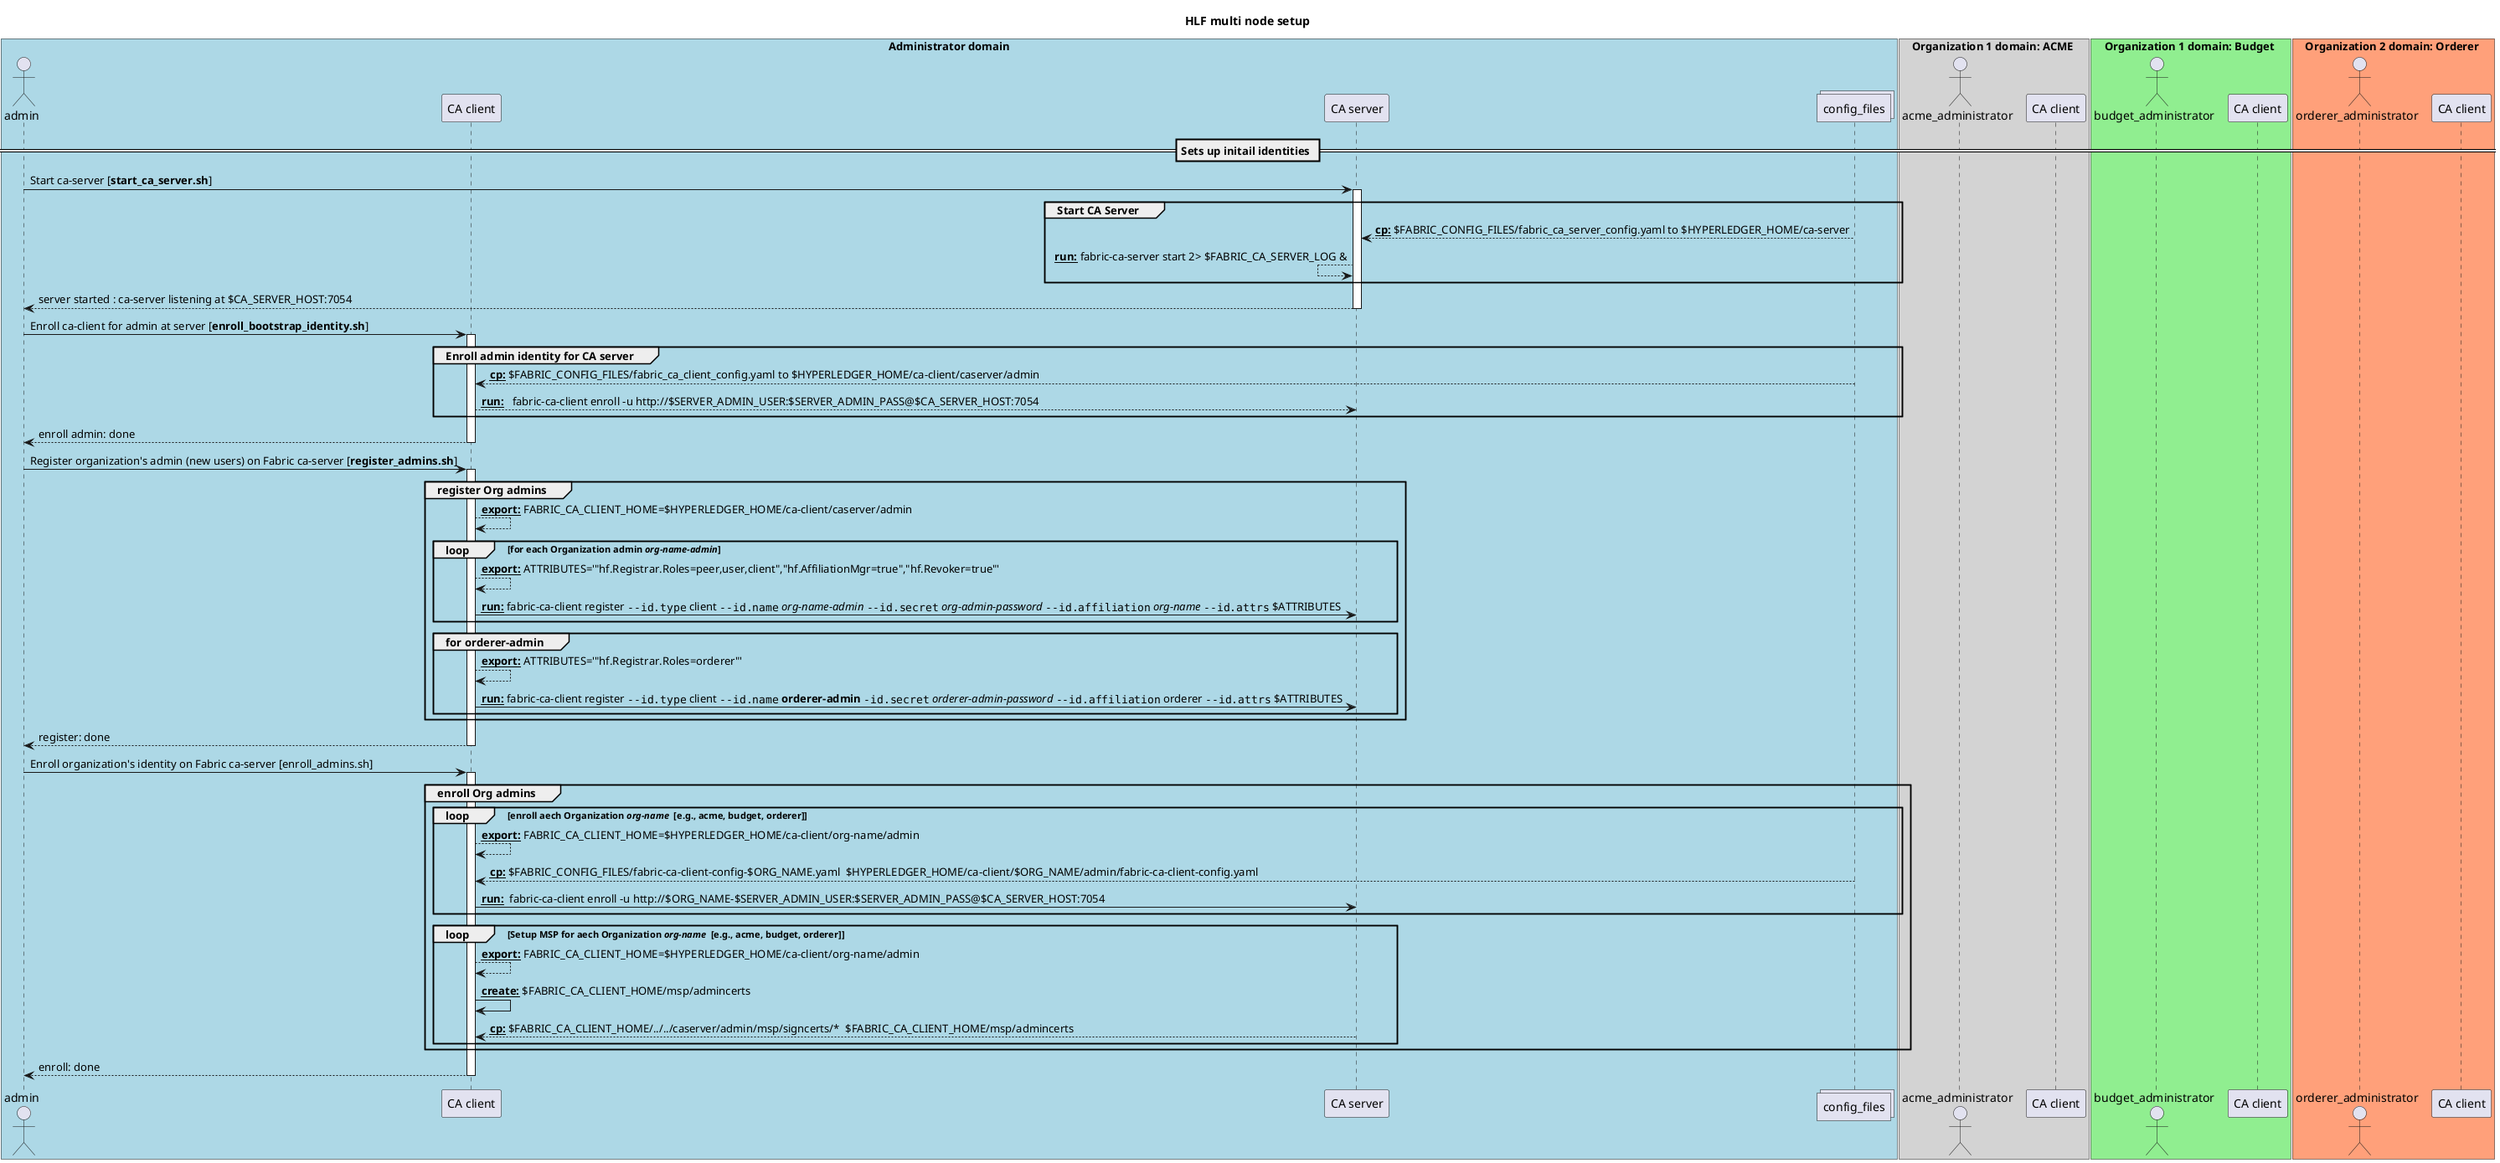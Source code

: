 @startuml
title HLF multi node setup



box "Administrator domain" #LightBlue
    actor admin
	participant "CA client" as ca_client_adm
    participant "CA server" as ca_server 
    collections config_files
end box

box "Organization 1 domain: ACME " #LightGrey
	actor acme_administrator
    participant "CA client" as ca_client_acme

end box

box "Organization 1 domain: Budget " #LightGreen
	actor budget_administrator
    participant "CA client" as ca_client_budget

end box

box "Organization 2 domain: Orderer " #LightSalmon
	actor orderer_administrator
    participant "CA client" as ca_client_orderer
end box


' NOTE : for the moment the interactions may sound local , because it follows the script, adaptations are required.

== Sets up initail identities ==
'-------------------------------------------------
admin -> ca_server: Start ca-server [**start_ca_server.sh**]
activate ca_server
group Start CA Server 
    ca_server <-- config_files : **__cp:__** $FABRIC_CONFIG_FILES/fabric_ca_server_config.yaml to $HYPERLEDGER_HOME/ca-server
    ca_server <-- ca_server : **__run:__** fabric-ca-server start 2> $FABRIC_CA_SERVER_LOG &
end 
admin <-- ca_server : server started : ca-server listening at $CA_SERVER_HOST:7054 
deactivate ca_server
'-------------------------------------------------
admin -> ca_client_adm : Enroll ca-client for admin at server [**enroll_bootstrap_identity.sh**]
activate ca_client_adm
group Enroll admin identity for CA server 
    ca_client_adm <-- config_files : **__cp:__** $FABRIC_CONFIG_FILES/fabric_ca_client_config.yaml to $HYPERLEDGER_HOME/ca-client/caserver/admin
    ca_client_adm --> ca_server : **__run:__**   fabric-ca-client enroll -u http://$SERVER_ADMIN_USER:$SERVER_ADMIN_PASS@$CA_SERVER_HOST:7054
end
admin <-- ca_client_adm : enroll admin: done
deactivate ca_client_adm
'-------------------------------------------------
admin -> ca_client_adm: Register organization's admin (new users) on Fabric ca-server [**register_admins.sh**]
activate ca_client_adm
group register Org admins

    'set CA admin server. Ex: source setclient.sh caserver admin
    ca_client_adm --> ca_client_adm : **__export:__** FABRIC_CA_CLIENT_HOME=$HYPERLEDGER_HOME/ca-client/caserver/admin

    loop for each Organization admin //org-name-admin//
        ca_client_adm --> ca_client_adm  : **__export:__** ATTRIBUTES='"hf.Registrar.Roles=peer,user,client","hf.AffiliationMgr=true","hf.Revoker=true"'
        ca_client_adm -> ca_server : **__run:__** fabric-ca-client register ""--id.type"" client ""--id.name"" //org-name-admin// ""--id.secret"" //org-admin-password// ""--id.affiliation"" //org-name// ""--id.attrs"" $ATTRIBUTES
        'cmd example for acme org:  fabric-ca-client register --id.type client --id.name acme-admin --id.secret password --id.affiliation acme --id.attrs $ATTRIBUTES
    end
    group for **orderer-admin** 
        ca_client_adm --> ca_client_adm : **__export:__** ATTRIBUTES='"hf.Registrar.Roles=orderer"'
        ca_client_adm -> ca_server : **__run:__** fabric-ca-client register ""--id.type"" client ""--id.name"" **orderer-admin** ""-id.secret"" //orderer-admin-password// ""--id.affiliation"" orderer ""--id.attrs"" $ATTRIBUTES
    end
    ' note that: these users and passwords registered here must be informed to the organizations admins (users) to be used to enroll their clients. 
end
admin <-- ca_client_adm : register: done
deactivate ca_client_adm
'-------------------------------------------------
admin -> ca_client_adm : Enroll organization's identity on Fabric ca-server [enroll_admins.sh]
activate ca_client_adm

group enroll Org admins
    loop enroll aech Organization //org-name//  [e.g., acme, budget, orderer]
        'set CA admin server. Ex: source setclient.sh org-name admin
        ca_client_adm --> ca_client_adm : **__export:__** FABRIC_CA_CLIENT_HOME=$HYPERLEDGER_HOME/ca-client/org-name/admin

        ca_client_adm <-- config_files : **__cp:__** $FABRIC_CONFIG_FILES/fabric-ca-client-config-$ORG_NAME.yaml  $HYPERLEDGER_HOME/ca-client/$ORG_NAME/admin/fabric-ca-client-config.yaml 
        ca_client_adm -> ca_server : **__run:__**  fabric-ca-client enroll -u http://$ORG_NAME-$SERVER_ADMIN_USER:$SERVER_ADMIN_PASS@$CA_SERVER_HOST:7054
    end
        loop Setup MSP for aech Organization //org-name//  [e.g., acme, budget, orderer]
        ca_client_adm --> ca_client_adm : **__export:__** FABRIC_CA_CLIENT_HOME=$HYPERLEDGER_HOME/ca-client/org-name/admin
        ca_client_adm -> ca_client_adm : **__create:__** $FABRIC_CA_CLIENT_HOME/msp/admincerts
        ca_client_adm <-- ca_server : **__cp:__** $FABRIC_CA_CLIENT_HOME/../../caserver/admin/msp/signcerts/*  $FABRIC_CA_CLIENT_HOME/msp/admincerts

    end
end
admin <-- ca_client_adm : enroll: done
deactivate ca_client_adm
'-------------------------------------------------




@enduml